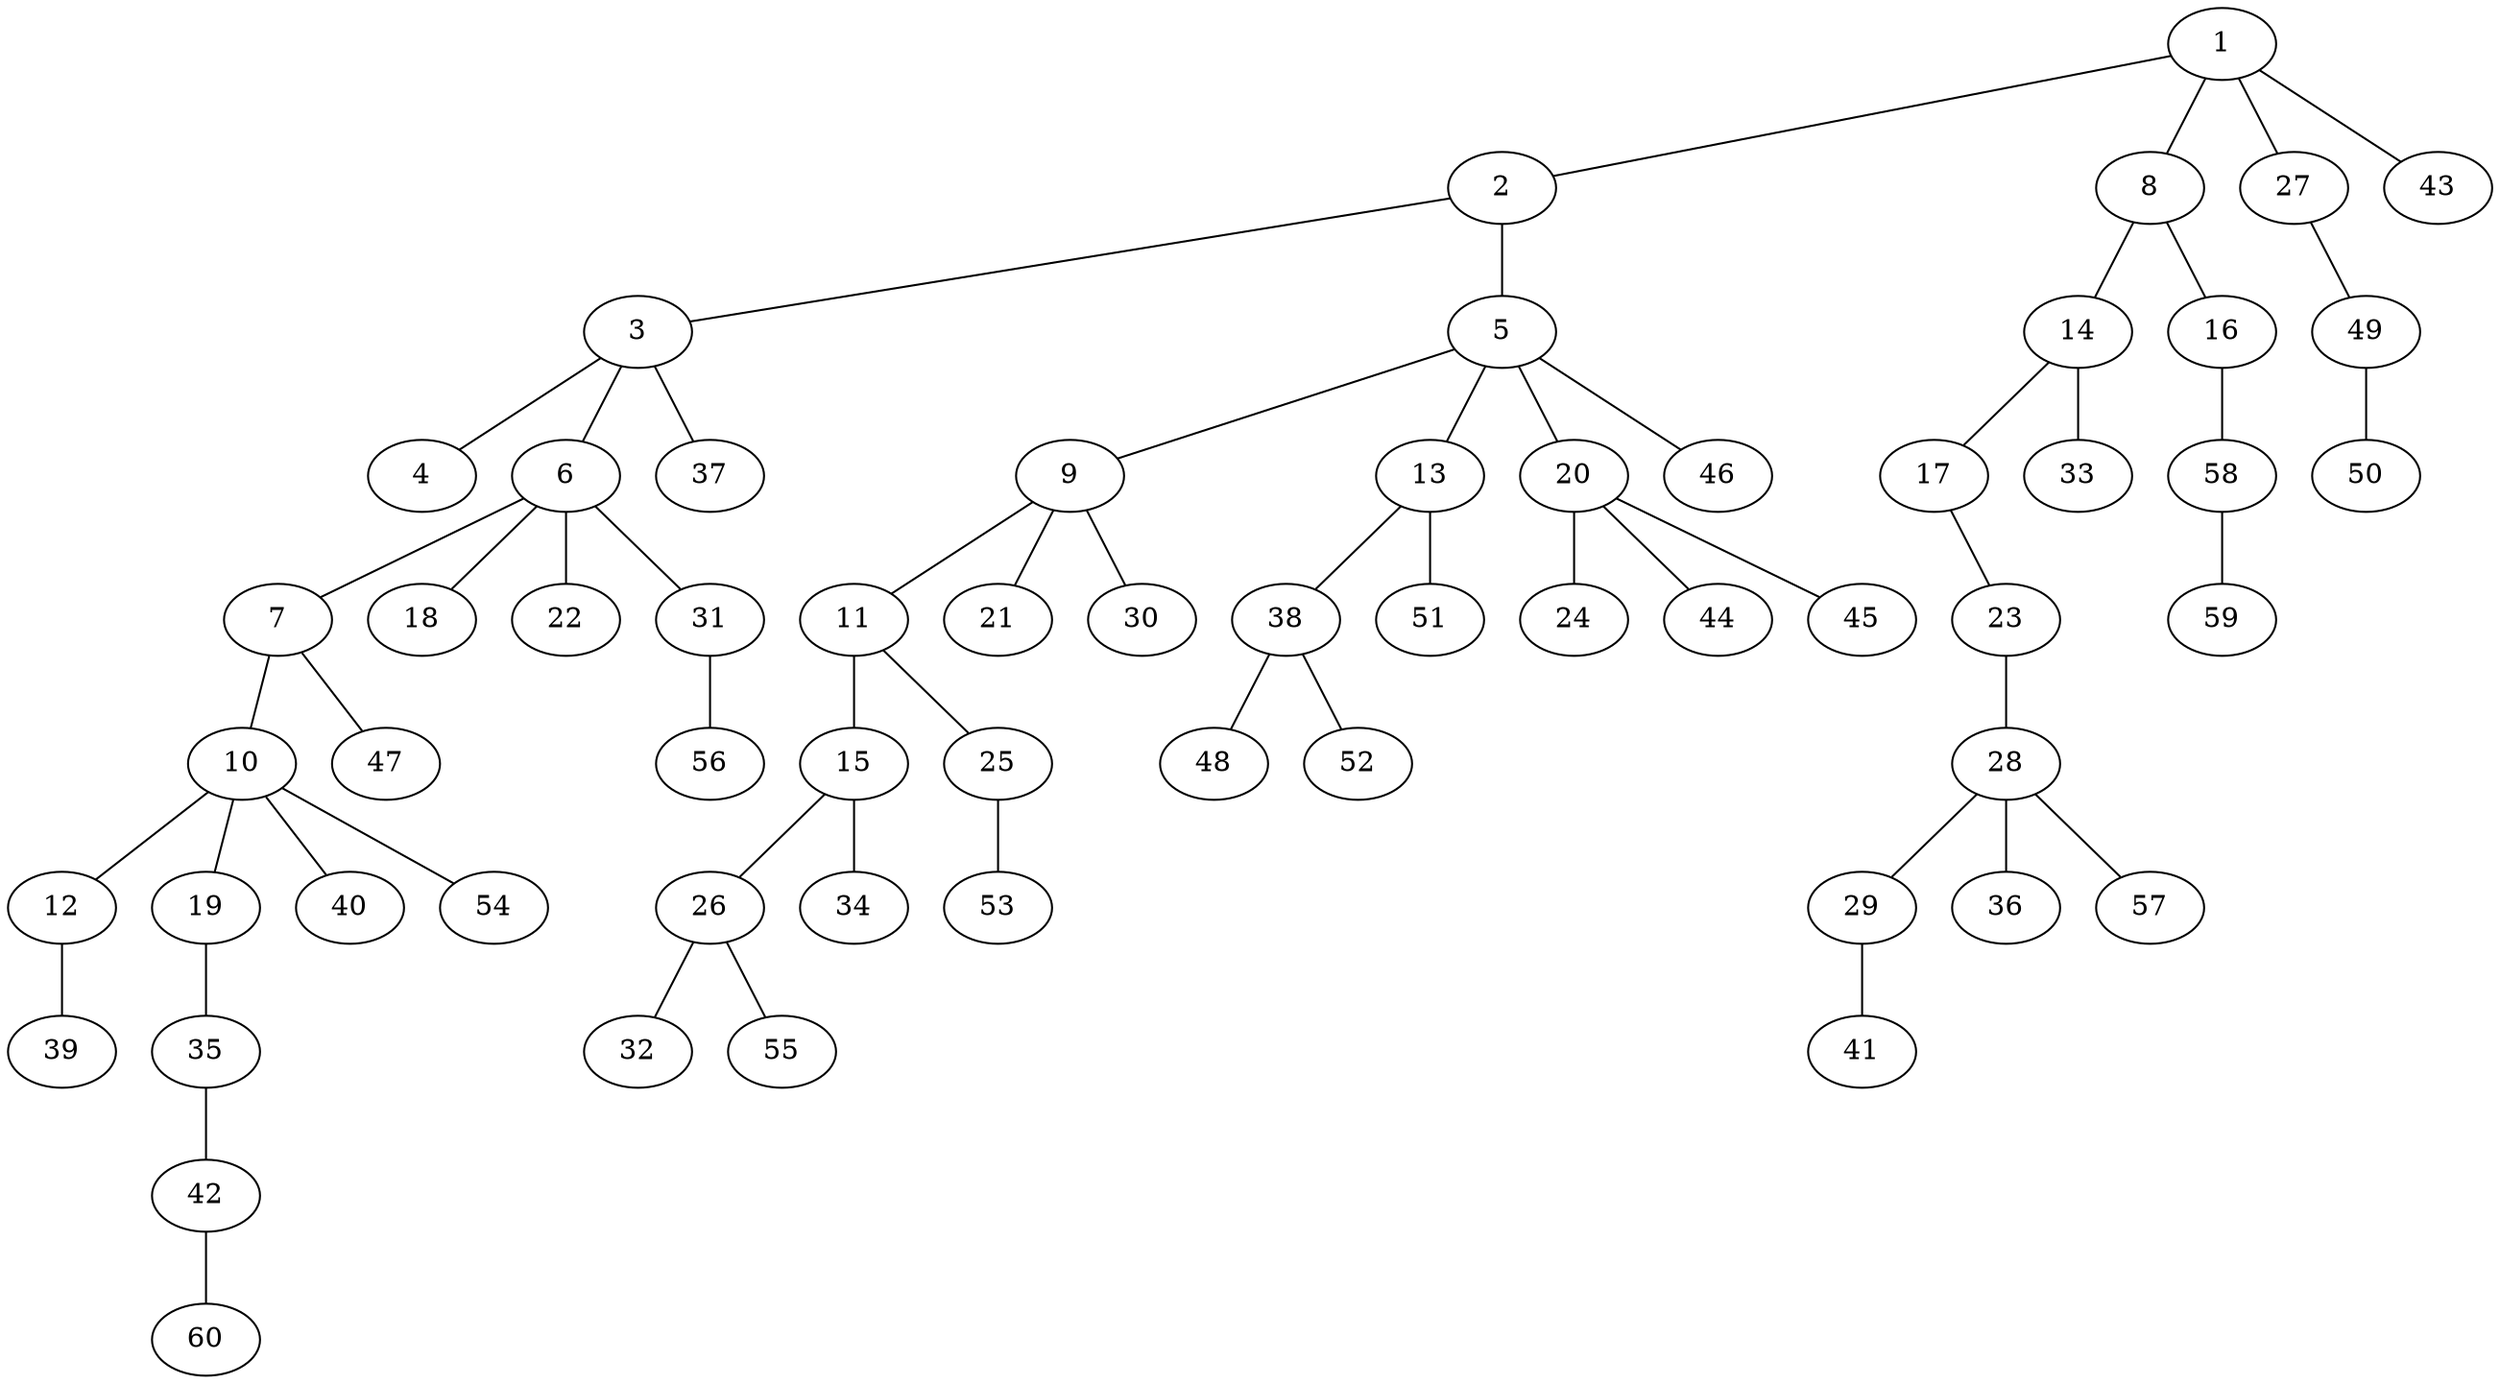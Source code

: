 graph graphname {1--2
1--8
1--27
1--43
2--3
2--5
3--4
3--6
3--37
5--9
5--13
5--20
5--46
6--7
6--18
6--22
6--31
7--10
7--47
8--14
8--16
9--11
9--21
9--30
10--12
10--19
10--40
10--54
11--15
11--25
12--39
13--38
13--51
14--17
14--33
15--26
15--34
16--58
17--23
19--35
20--24
20--44
20--45
23--28
25--53
26--32
26--55
27--49
28--29
28--36
28--57
29--41
31--56
35--42
38--48
38--52
42--60
49--50
58--59
}